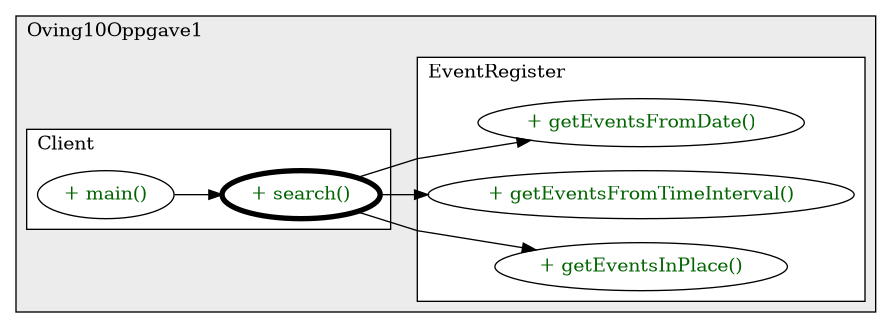@startuml

/' diagram meta data start
config=CallConfiguration;
{
  "rootMethod": "Oving10Oppgave1.Client#search()",
  "projectClassification": {
    "searchMode": "OpenProject", // OpenProject, AllProjects
    "includedProjects": "",
    "pathEndKeywords": "*.impl",
    "isClientPath": "",
    "isClientName": "",
    "isTestPath": "",
    "isTestName": "",
    "isMappingPath": "",
    "isMappingName": "",
    "isDataAccessPath": "",
    "isDataAccessName": "",
    "isDataStructurePath": "",
    "isDataStructureName": "",
    "isInterfaceStructuresPath": "",
    "isInterfaceStructuresName": "",
    "isEntryPointPath": "",
    "isEntryPointName": "",
    "treatFinalFieldsAsMandatory": false
  },
  "graphRestriction": {
    "classPackageExcludeFilter": "",
    "classPackageIncludeFilter": "Oving10Oppgave1",
    "classNameExcludeFilter": "",
    "classNameIncludeFilter": "",
    "methodNameExcludeFilter": "",
    "methodNameIncludeFilter": "",
    "removeByInheritance": "", // inheritance/annotation based filtering is done in a second step
    "removeByAnnotation": "",
    "removeByClassPackage": "", // cleanup the graph after inheritance/annotation based filtering is done
    "removeByClassName": "",
    "cutMappings": false,
    "cutEnum": true,
    "cutTests": true,
    "cutClient": true,
    "cutDataAccess": true,
    "cutInterfaceStructures": true,
    "cutDataStructures": true,
    "cutGetterAndSetter": true,
    "cutConstructors": true
  },
  "graphTraversal": {
    "forwardDepth": 3,
    "backwardDepth": 3,
    "classPackageExcludeFilter": "",
    "classPackageIncludeFilter": "",
    "classNameExcludeFilter": "",
    "classNameIncludeFilter": "",
    "methodNameExcludeFilter": "",
    "methodNameIncludeFilter": "",
    "hideMappings": false,
    "hideDataStructures": false,
    "hidePrivateMethods": true,
    "hideInterfaceCalls": true, // indirection: implementation -> interface (is hidden) -> implementation
    "onlyShowApplicationEntryPoints": false, // root node is included
    "useMethodCallsForStructureDiagram": "ForwardOnly" // ForwardOnly, BothDirections, No
  },
  "details": {
    "aggregation": "GroupByClass", // ByClass, GroupByClass, None
    "showMethodParametersTypes": false,
    "showMethodParametersNames": false,
    "showMethodReturnType": false,
    "showPackageLevels": 2,
    "showCallOrder": false,
    "edgeMode": "MethodsOnly", // TypesOnly, MethodsOnly, TypesAndMethods, MethodsAndDirectTypeUsage
    "showDetailedClassStructure": false
  },
  "rootClass": "Oving10Oppgave1.Client",
  "extensionCallbackMethod": "" // qualified.class.name#methodName - signature: public static String method(String)
}
diagram meta data end '/



digraph g {
    rankdir="LR"
    splines=polyline
    

'nodes 
subgraph cluster_1746515187 { 
   	label=Oving10Oppgave1
	labeljust=l
	fillcolor="#ececec"
	style=filled
   
   subgraph cluster_2065447550 { 
   	label=EventRegister
	labeljust=l
	fillcolor=white
	style=filled
   
   EventRegister1746515187XXXgetEventsFromDate1325958191[
	label="+ getEventsFromDate()"
	style=filled
	fillcolor=white
	tooltip="EventRegister

&#10;  The method collects all the events from a specific date and makes a list of them.&#10; &#10;  @param date The date.&#10;  @return A list of events from the chosen date.&#10; "
	fontcolor=darkgreen
];

EventRegister1746515187XXXgetEventsFromTimeInterval543312618[
	label="+ getEventsFromTimeInterval()"
	style=filled
	fillcolor=white
	tooltip="EventRegister

&#10;  THe Method collects all the events in a given time interval and sorts them in a list by time.&#10; &#10;  @param date1 Start date. As a double.&#10;  @param date2 End date. As a double.&#10;  @return A list with events in the given time interval sorted by time.&#10; "
	fontcolor=darkgreen
];

EventRegister1746515187XXXgetEventsInPlace1808118735[
	label="+ getEventsInPlace()"
	style=filled
	fillcolor=white
	tooltip="EventRegister

&#10;  The method collects all the events from a specific place and makes a list of them.&#10;  @param eventPlace The event place.&#10;  @return A list of events from the chosen place.&#10; "
	fontcolor=darkgreen
];
} 

subgraph cluster_504895162 { 
   	label=Client
	labeljust=l
	fillcolor=white
	style=filled
   
   Client1746515187XXXmain1859653459[
	label="+ main()"
	style=filled
	fillcolor=white
	tooltip="Client

null"
	fontcolor=darkgreen
];

Client1746515187XXXsearch0[
	label="+ search()"
	style=filled
	fillcolor=white
	tooltip="Client

&#10;  The method gives the user opportunity to search for a specific date, a specific place and a time interval between&#10;  two dates in the event register.&#10; "
	penwidth=4
	fontcolor=darkgreen
];
} 
} 

'edges    
Client1746515187XXXmain1859653459 -> Client1746515187XXXsearch0;
Client1746515187XXXsearch0 -> EventRegister1746515187XXXgetEventsFromDate1325958191;
Client1746515187XXXsearch0 -> EventRegister1746515187XXXgetEventsFromTimeInterval543312618;
Client1746515187XXXsearch0 -> EventRegister1746515187XXXgetEventsInPlace1808118735;
    
}
@enduml